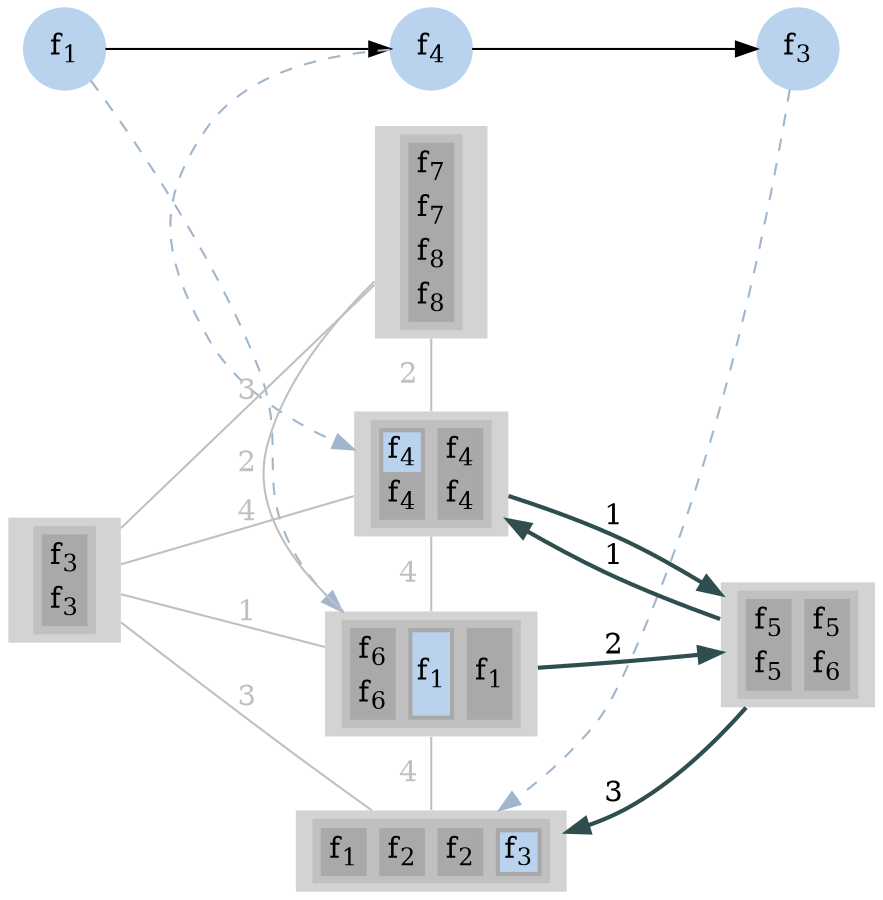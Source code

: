 digraph G
{
ranksep = "equally"
rankdir = LR
subgraph sfc
{
label="s";
node [shape=circle]
{rank = same; f1; };
{rank = same; f4; };
{rank = same; f3; };
f1[style=filled label=<f<SUB>1</SUB>> color="slategray2"]
f4[style=filled label=<f<SUB>4</SUB>> color="slategray2"]
f3[style=filled label=<f<SUB>3</SUB>> color="slategray2"]
f1 -> f4
f4 -> f3
}
subgraph network
{
label="n";
node [shape=none]
{rank = same; 1; };
{rank = same; 2; 3; 5; 6; };
{rank = same; 4; };
5[style=filled
label=<
<TABLE BORDER="0" BGCOLOR="grey">
<TR>
<TD>
<TABLE BORDER="0" BGCOLOR="darkgrey">
<TR><TD PORT="f17" BGCOLOR="darkgrey">f<SUB>6</SUB></TD></TR>
<TR><TD PORT="f18" BGCOLOR="darkgrey">f<SUB>6</SUB></TD></TR>
</TABLE>
</TD>
<TD>
<TABLE BORDER="0" BGCOLOR="darkgrey">
<TR><TD PORT="f1" BGCOLOR="slategray2">f<SUB>1</SUB></TD></TR>
</TABLE>
</TD>
<TD>
<TABLE BORDER="0" BGCOLOR="darkgrey">
<TR><TD PORT="f2" BGCOLOR="darkgrey">f<SUB>1</SUB></TD></TR>
</TABLE>
</TD>
</TR>
</TABLE>>]

3[style=filled
label=<
<TABLE BORDER="0" BGCOLOR="grey">
<TR>
<TD>
<TABLE BORDER="0" BGCOLOR="darkgrey">
<TR><TD PORT="f9" BGCOLOR="slategray2">f<SUB>4</SUB></TD></TR>
<TR><TD PORT="f10" BGCOLOR="darkgrey">f<SUB>4</SUB></TD></TR>
</TABLE>
</TD>
<TD>
<TABLE BORDER="0" BGCOLOR="darkgrey">
<TR><TD PORT="f11" BGCOLOR="darkgrey">f<SUB>4</SUB></TD></TR>
<TR><TD PORT="f12" BGCOLOR="darkgrey">f<SUB>4</SUB></TD></TR>
</TABLE>
</TD>
</TR>
</TABLE>>]

3[style=filled
label=<
<TABLE BORDER="0" BGCOLOR="grey">
<TR>
<TD>
<TABLE BORDER="0" BGCOLOR="darkgrey">
<TR><TD PORT="f9" BGCOLOR="slategray2">f<SUB>4</SUB></TD></TR>
<TR><TD PORT="f10" BGCOLOR="darkgrey">f<SUB>4</SUB></TD></TR>
</TABLE>
</TD>
<TD>
<TABLE BORDER="0" BGCOLOR="darkgrey">
<TR><TD PORT="f11" BGCOLOR="darkgrey">f<SUB>4</SUB></TD></TR>
<TR><TD PORT="f12" BGCOLOR="darkgrey">f<SUB>4</SUB></TD></TR>
</TABLE>
</TD>
</TR>
</TABLE>>]

6[style=filled
label=<
<TABLE BORDER="0" BGCOLOR="grey">
<TR>
<TD>
<TABLE BORDER="0" BGCOLOR="darkgrey">
<TR><TD PORT="f3" BGCOLOR="darkgrey">f<SUB>1</SUB></TD></TR>
</TABLE>
</TD>
<TD>
<TABLE BORDER="0" BGCOLOR="darkgrey">
<TR><TD PORT="f4" BGCOLOR="darkgrey">f<SUB>2</SUB></TD></TR>
</TABLE>
</TD>
<TD>
<TABLE BORDER="0" BGCOLOR="darkgrey">
<TR><TD PORT="f5" BGCOLOR="darkgrey">f<SUB>2</SUB></TD></TR>
</TABLE>
</TD>
<TD>
<TABLE BORDER="0" BGCOLOR="darkgrey">
<TR><TD PORT="f6" BGCOLOR="slategray2">f<SUB>3</SUB></TD></TR>
</TABLE>
</TD>
</TR>
</TABLE>>]

1[style=filled
label=<
<TABLE BORDER="0" BGCOLOR="grey">
<TR>
<TD>
<TABLE BORDER="0" BGCOLOR="darkgrey">
<TR><TD PORT="f7" BGCOLOR="darkgrey">f<SUB>3</SUB></TD></TR>
<TR><TD PORT="f8" BGCOLOR="darkgrey">f<SUB>3</SUB></TD></TR>
</TABLE>
</TD>
</TR>
</TABLE>>]

2[style=filled
label=<
<TABLE BORDER="0" BGCOLOR="grey">
<TR>
<TD>
<TABLE BORDER="0" BGCOLOR="darkgrey">
<TR><TD PORT="f19" BGCOLOR="darkgrey">f<SUB>7</SUB></TD></TR>
<TR><TD PORT="f20" BGCOLOR="darkgrey">f<SUB>7</SUB></TD></TR>
<TR><TD PORT="f21" BGCOLOR="darkgrey">f<SUB>8</SUB></TD></TR>
<TR><TD PORT="f22" BGCOLOR="darkgrey">f<SUB>8</SUB></TD></TR>
</TABLE>
</TD>
</TR>
</TABLE>>]

4[style=filled
label=<
<TABLE BORDER="0" BGCOLOR="grey">
<TR>
<TD>
<TABLE BORDER="0" BGCOLOR="darkgrey">
<TR><TD PORT="f13" BGCOLOR="darkgrey">f<SUB>5</SUB></TD></TR>
<TR><TD PORT="f14" BGCOLOR="darkgrey">f<SUB>5</SUB></TD></TR>
</TABLE>
</TD>
<TD>
<TABLE BORDER="0" BGCOLOR="darkgrey">
<TR><TD PORT="f15" BGCOLOR="darkgrey">f<SUB>5</SUB></TD></TR>
<TR><TD PORT="f16" BGCOLOR="darkgrey">f<SUB>6</SUB></TD></TR>
</TABLE>
</TD>
</TR>
</TABLE>>]

5 -> 4[label="2" color="darkslategray" penwidth=2]
4 -> 3[label="1" color="darkslategray" penwidth=2]
3 -> 4[label="1" color="darkslategray" penwidth=2]
4 -> 6[label="3" color="darkslategray" penwidth=2]
1 -> 2[label="3" color="grey" fontcolor="grey" dir = none]
1 -> 3[label="4" color="grey" fontcolor="grey" dir = none]
1 -> 5[label="1" color="grey" fontcolor="grey" dir = none]
1 -> 6[label="3" color="grey" fontcolor="grey" dir = none]
2 -> 3[label="2" color="grey" fontcolor="grey" dir = none]
2 -> 5[label="2" color="grey" fontcolor="grey" dir = none]
3 -> 5[label="4" color="grey" fontcolor="grey" dir = none]
5 -> 6[label="4" color="grey" fontcolor="grey" dir = none]
}
f1 -> 5[color="slategray3" style=dashed constraint=false]
f4 -> 3[color="slategray3" style=dashed constraint=false]
f3 -> 6[color="slategray3" style=dashed constraint=false]
}